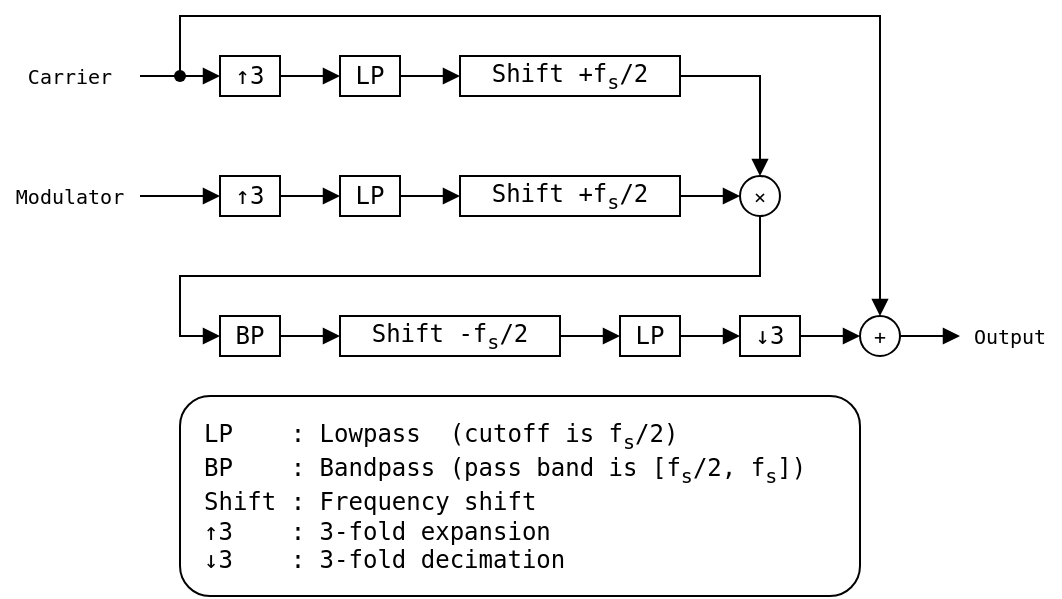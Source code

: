 <mxfile version="23.0.2" type="device">
  <diagram name="Page-1" id="a65CQhjis1dKOC1QSkEO">
    <mxGraphModel dx="627" dy="496" grid="1" gridSize="10" guides="1" tooltips="1" connect="1" arrows="1" fold="1" page="1" pageScale="1" pageWidth="827" pageHeight="1169" math="1" shadow="0">
      <root>
        <mxCell id="0" />
        <mxCell id="1" parent="0" />
        <mxCell id="4EqTq7IPgHkPQn256GaO-4" value="Carrier" style="text;html=1;strokeColor=none;fillColor=none;align=center;verticalAlign=middle;whiteSpace=wrap;rounded=0;fontFamily=monospace;fontSize=10;" parent="1" vertex="1">
          <mxGeometry x="50" y="50" width="70" height="20" as="geometry" />
        </mxCell>
        <mxCell id="4EqTq7IPgHkPQn256GaO-5" value="Modulator" style="text;html=1;strokeColor=none;fillColor=none;align=center;verticalAlign=middle;whiteSpace=wrap;rounded=0;fontFamily=monospace;fontSize=10;" parent="1" vertex="1">
          <mxGeometry x="50" y="110" width="70" height="20" as="geometry" />
        </mxCell>
        <mxCell id="4EqTq7IPgHkPQn256GaO-6" value="" style="endArrow=classic;html=1;rounded=0;fontFamily=monospace;fontSize=10;" parent="1" edge="1">
          <mxGeometry width="50" height="50" relative="1" as="geometry">
            <mxPoint x="200" y="60" as="sourcePoint" />
            <mxPoint x="200" y="60" as="targetPoint" />
            <Array as="points">
              <mxPoint x="200" y="60" />
            </Array>
          </mxGeometry>
        </mxCell>
        <mxCell id="4EqTq7IPgHkPQn256GaO-9" value="Output" style="text;html=1;strokeColor=none;fillColor=none;align=center;verticalAlign=middle;whiteSpace=wrap;rounded=0;fontFamily=monospace;fontSize=10;" parent="1" vertex="1">
          <mxGeometry x="530" y="180" width="50" height="20" as="geometry" />
        </mxCell>
        <mxCell id="X9ado_vOA0QVCVTdOzAH-6" value="" style="endArrow=block;html=1;rounded=0;fontFamily=monospace;fontSize=10;entryX=0;entryY=0.5;entryDx=0;entryDy=0;exitX=0.412;exitY=0.554;exitDx=0;exitDy=0;exitPerimeter=0;endFill=1;" parent="1" source="3MNSJNOVA_yFtOEMwekA-17" target="3MNSJNOVA_yFtOEMwekA-3" edge="1">
          <mxGeometry width="50" height="50" relative="1" as="geometry">
            <mxPoint x="140" y="60" as="sourcePoint" />
            <mxPoint x="160" y="60" as="targetPoint" />
          </mxGeometry>
        </mxCell>
        <mxCell id="X9ado_vOA0QVCVTdOzAH-15" value="" style="endArrow=block;html=1;rounded=0;exitX=1;exitY=0.5;exitDx=0;exitDy=0;fontFamily=monospace;fontSize=10;entryX=0;entryY=0.5;entryDx=0;entryDy=0;endFill=1;" parent="1" source="4EqTq7IPgHkPQn256GaO-5" target="3MNSJNOVA_yFtOEMwekA-4" edge="1">
          <mxGeometry width="50" height="50" relative="1" as="geometry">
            <mxPoint x="190" y="110" as="sourcePoint" />
            <mxPoint x="150" y="130" as="targetPoint" />
          </mxGeometry>
        </mxCell>
        <mxCell id="3MNSJNOVA_yFtOEMwekA-1" value="+" style="ellipse;whiteSpace=wrap;html=1;aspect=fixed;fontFamily=monospace;fontSize=10;" parent="1" vertex="1">
          <mxGeometry x="480" y="180" width="20" height="20" as="geometry" />
        </mxCell>
        <mxCell id="3MNSJNOVA_yFtOEMwekA-2" value="×" style="ellipse;whiteSpace=wrap;html=1;aspect=fixed;fontFamily=monospace;fontSize=10;" parent="1" vertex="1">
          <mxGeometry x="420" y="110" width="20" height="20" as="geometry" />
        </mxCell>
        <mxCell id="3MNSJNOVA_yFtOEMwekA-3" value="↑3" style="rounded=0;whiteSpace=wrap;html=1;fontFamily=monospace;" parent="1" vertex="1">
          <mxGeometry x="160" y="50" width="30" height="20" as="geometry" />
        </mxCell>
        <mxCell id="3MNSJNOVA_yFtOEMwekA-4" value="↑3" style="rounded=0;whiteSpace=wrap;html=1;fontFamily=monospace;" parent="1" vertex="1">
          <mxGeometry x="160" y="110" width="30" height="20" as="geometry" />
        </mxCell>
        <mxCell id="3MNSJNOVA_yFtOEMwekA-6" value="LP" style="rounded=0;whiteSpace=wrap;html=1;fontFamily=monospace;" parent="1" vertex="1">
          <mxGeometry x="220" y="50" width="30" height="20" as="geometry" />
        </mxCell>
        <mxCell id="3MNSJNOVA_yFtOEMwekA-8" value="" style="endArrow=block;html=1;rounded=0;exitX=1;exitY=0.5;exitDx=0;exitDy=0;fontFamily=monospace;fontSize=10;entryX=0;entryY=0.5;entryDx=0;entryDy=0;endFill=1;" parent="1" source="3MNSJNOVA_yFtOEMwekA-3" target="3MNSJNOVA_yFtOEMwekA-6" edge="1">
          <mxGeometry width="50" height="50" relative="1" as="geometry">
            <mxPoint x="200" y="90" as="sourcePoint" />
            <mxPoint x="240" y="90" as="targetPoint" />
          </mxGeometry>
        </mxCell>
        <mxCell id="3MNSJNOVA_yFtOEMwekA-9" value="LP" style="rounded=0;whiteSpace=wrap;html=1;fontFamily=monospace;" parent="1" vertex="1">
          <mxGeometry x="220" y="110" width="30" height="20" as="geometry" />
        </mxCell>
        <mxCell id="3MNSJNOVA_yFtOEMwekA-10" value="LP" style="rounded=0;whiteSpace=wrap;html=1;fontFamily=monospace;" parent="1" vertex="1">
          <mxGeometry x="360" y="180" width="30" height="20" as="geometry" />
        </mxCell>
        <mxCell id="3MNSJNOVA_yFtOEMwekA-11" value="" style="endArrow=block;html=1;rounded=0;exitX=1;exitY=0.5;exitDx=0;exitDy=0;fontFamily=monospace;fontSize=10;entryX=0;entryY=0.5;entryDx=0;entryDy=0;endFill=1;" parent="1" source="3MNSJNOVA_yFtOEMwekA-4" target="3MNSJNOVA_yFtOEMwekA-9" edge="1">
          <mxGeometry width="50" height="50" relative="1" as="geometry">
            <mxPoint x="130" y="130" as="sourcePoint" />
            <mxPoint x="170" y="130" as="targetPoint" />
          </mxGeometry>
        </mxCell>
        <mxCell id="3MNSJNOVA_yFtOEMwekA-12" value="" style="endArrow=block;html=1;rounded=0;exitX=1;exitY=0.5;exitDx=0;exitDy=0;fontFamily=monospace;fontSize=10;entryX=0;entryY=0.5;entryDx=0;entryDy=0;endFill=1;" parent="1" source="m3Ie4KQGpngyroJVUwF7-3" target="3MNSJNOVA_yFtOEMwekA-2" edge="1">
          <mxGeometry width="50" height="50" relative="1" as="geometry">
            <mxPoint x="280" y="150" as="sourcePoint" />
            <mxPoint x="310" y="150" as="targetPoint" />
          </mxGeometry>
        </mxCell>
        <mxCell id="3MNSJNOVA_yFtOEMwekA-13" value="" style="endArrow=block;html=1;rounded=0;exitX=1;exitY=0.5;exitDx=0;exitDy=0;fontFamily=monospace;fontSize=10;entryX=0.5;entryY=0;entryDx=0;entryDy=0;endFill=1;" parent="1" source="m3Ie4KQGpngyroJVUwF7-5" target="3MNSJNOVA_yFtOEMwekA-2" edge="1">
          <mxGeometry width="50" height="50" relative="1" as="geometry">
            <mxPoint x="440" y="60" as="sourcePoint" />
            <mxPoint x="335" y="70" as="targetPoint" />
            <Array as="points">
              <mxPoint x="430" y="60" />
            </Array>
          </mxGeometry>
        </mxCell>
        <mxCell id="3MNSJNOVA_yFtOEMwekA-14" value="" style="endArrow=block;html=1;rounded=0;exitX=0.5;exitY=1;exitDx=0;exitDy=0;fontFamily=monospace;fontSize=10;entryX=0;entryY=0.5;entryDx=0;entryDy=0;endFill=1;" parent="1" source="3MNSJNOVA_yFtOEMwekA-2" target="m3Ie4KQGpngyroJVUwF7-7" edge="1">
          <mxGeometry width="50" height="50" relative="1" as="geometry">
            <mxPoint x="450" y="150" as="sourcePoint" />
            <mxPoint x="480" y="150" as="targetPoint" />
            <Array as="points">
              <mxPoint x="430" y="160" />
              <mxPoint x="140" y="160" />
              <mxPoint x="140" y="190" />
            </Array>
          </mxGeometry>
        </mxCell>
        <mxCell id="3MNSJNOVA_yFtOEMwekA-15" value="↓3" style="rounded=0;whiteSpace=wrap;html=1;fontFamily=monospace;" parent="1" vertex="1">
          <mxGeometry x="420" y="180" width="30" height="20" as="geometry" />
        </mxCell>
        <mxCell id="3MNSJNOVA_yFtOEMwekA-16" value="" style="endArrow=block;html=1;rounded=0;exitX=1;exitY=0.5;exitDx=0;exitDy=0;fontFamily=monospace;fontSize=10;entryX=0;entryY=0.5;entryDx=0;entryDy=0;endFill=1;" parent="1" source="3MNSJNOVA_yFtOEMwekA-10" target="3MNSJNOVA_yFtOEMwekA-15" edge="1">
          <mxGeometry width="50" height="50" relative="1" as="geometry">
            <mxPoint x="394" y="160" as="sourcePoint" />
            <mxPoint x="424" y="160" as="targetPoint" />
          </mxGeometry>
        </mxCell>
        <mxCell id="3MNSJNOVA_yFtOEMwekA-17" value="" style="shape=waypoint;sketch=0;fillStyle=solid;size=6;pointerEvents=1;points=[];fillColor=none;resizable=0;rotatable=0;perimeter=centerPerimeter;snapToPoint=1;fontFamily=monospace;" parent="1" vertex="1">
          <mxGeometry x="130" y="50" width="20" height="20" as="geometry" />
        </mxCell>
        <mxCell id="3MNSJNOVA_yFtOEMwekA-18" value="" style="endArrow=none;html=1;rounded=0;fontFamily=monospace;fontSize=10;exitX=1;exitY=0.5;exitDx=0;exitDy=0;entryX=0.546;entryY=0.64;entryDx=0;entryDy=0;entryPerimeter=0;" parent="1" source="4EqTq7IPgHkPQn256GaO-4" target="3MNSJNOVA_yFtOEMwekA-17" edge="1">
          <mxGeometry width="50" height="50" relative="1" as="geometry">
            <mxPoint x="130" y="70" as="sourcePoint" />
            <mxPoint x="150" y="70" as="targetPoint" />
            <Array as="points">
              <mxPoint x="130" y="60" />
            </Array>
          </mxGeometry>
        </mxCell>
        <mxCell id="3MNSJNOVA_yFtOEMwekA-19" value="" style="endArrow=block;html=1;rounded=0;exitX=1;exitY=0.5;exitDx=0;exitDy=0;fontFamily=monospace;fontSize=10;entryX=0;entryY=0.5;entryDx=0;entryDy=0;endFill=1;" parent="1" source="3MNSJNOVA_yFtOEMwekA-15" target="3MNSJNOVA_yFtOEMwekA-1" edge="1">
          <mxGeometry width="50" height="50" relative="1" as="geometry">
            <mxPoint x="450" y="220" as="sourcePoint" />
            <mxPoint x="480" y="220" as="targetPoint" />
          </mxGeometry>
        </mxCell>
        <mxCell id="3MNSJNOVA_yFtOEMwekA-20" value="" style="endArrow=block;html=1;rounded=0;exitX=1;exitY=0.5;exitDx=0;exitDy=0;fontFamily=monospace;fontSize=10;entryX=0;entryY=0.5;entryDx=0;entryDy=0;endFill=1;" parent="1" source="3MNSJNOVA_yFtOEMwekA-1" target="4EqTq7IPgHkPQn256GaO-9" edge="1">
          <mxGeometry width="50" height="50" relative="1" as="geometry">
            <mxPoint x="500" y="210" as="sourcePoint" />
            <mxPoint x="530" y="190" as="targetPoint" />
          </mxGeometry>
        </mxCell>
        <mxCell id="3MNSJNOVA_yFtOEMwekA-21" value="" style="endArrow=block;html=1;rounded=0;fontFamily=monospace;fontSize=10;exitX=0.514;exitY=0.256;exitDx=0;exitDy=0;exitPerimeter=0;entryX=0.5;entryY=0;entryDx=0;entryDy=0;endFill=1;" parent="1" source="3MNSJNOVA_yFtOEMwekA-17" target="3MNSJNOVA_yFtOEMwekA-1" edge="1">
          <mxGeometry width="50" height="50" relative="1" as="geometry">
            <mxPoint x="140" y="30" as="sourcePoint" />
            <mxPoint x="350" y="30" as="targetPoint" />
            <Array as="points">
              <mxPoint x="140" y="30" />
              <mxPoint x="220" y="30" />
              <mxPoint x="490" y="30" />
            </Array>
          </mxGeometry>
        </mxCell>
        <mxCell id="3MNSJNOVA_yFtOEMwekA-23" value="LP&amp;nbsp; &amp;nbsp; : Lowpass&amp;nbsp; (cutoff is f&lt;sub&gt;s&lt;/sub&gt;/2)&lt;br&gt;BP&amp;nbsp; &amp;nbsp; : Bandpass (pass band is [f&lt;sub&gt;s&lt;/sub&gt;/2, f&lt;sub&gt;s&lt;/sub&gt;])&lt;br&gt;Shift : Frequency shift&lt;br&gt;↑3&amp;nbsp; &amp;nbsp; : 3-fold expansion&lt;br&gt;↓3&amp;nbsp; &amp;nbsp; : 3-fold decimation" style="rounded=1;whiteSpace=wrap;html=1;align=left;spacingLeft=10;fontFamily=monospace;" parent="1" vertex="1">
          <mxGeometry x="140" y="220" width="340" height="100" as="geometry" />
        </mxCell>
        <mxCell id="m3Ie4KQGpngyroJVUwF7-2" value="" style="endArrow=block;html=1;rounded=0;exitX=1;exitY=0.5;exitDx=0;exitDy=0;fontFamily=monospace;fontSize=10;entryX=0;entryY=0.5;entryDx=0;entryDy=0;endFill=1;" parent="1" source="3MNSJNOVA_yFtOEMwekA-6" target="m3Ie4KQGpngyroJVUwF7-5" edge="1">
          <mxGeometry width="50" height="50" relative="1" as="geometry">
            <mxPoint x="250" y="60" as="sourcePoint" />
            <mxPoint x="280" y="60" as="targetPoint" />
            <Array as="points" />
          </mxGeometry>
        </mxCell>
        <mxCell id="m3Ie4KQGpngyroJVUwF7-4" value="" style="endArrow=block;html=1;rounded=0;exitX=1;exitY=0.5;exitDx=0;exitDy=0;fontFamily=monospace;fontSize=10;entryX=0;entryY=0.5;entryDx=0;entryDy=0;endFill=1;" parent="1" source="3MNSJNOVA_yFtOEMwekA-9" target="m3Ie4KQGpngyroJVUwF7-3" edge="1">
          <mxGeometry width="50" height="50" relative="1" as="geometry">
            <mxPoint x="250" y="120" as="sourcePoint" />
            <mxPoint x="460" y="120" as="targetPoint" />
          </mxGeometry>
        </mxCell>
        <mxCell id="m3Ie4KQGpngyroJVUwF7-3" value="Shift +f&lt;sub&gt;s&lt;/sub&gt;/2" style="rounded=0;whiteSpace=wrap;html=1;fontFamily=monospace;" parent="1" vertex="1">
          <mxGeometry x="280" y="110" width="110" height="20" as="geometry" />
        </mxCell>
        <mxCell id="m3Ie4KQGpngyroJVUwF7-5" value="Shift +f&lt;sub&gt;s&lt;/sub&gt;/2" style="rounded=0;whiteSpace=wrap;html=1;fontFamily=monospace;" parent="1" vertex="1">
          <mxGeometry x="280" y="50" width="110" height="20" as="geometry" />
        </mxCell>
        <mxCell id="m3Ie4KQGpngyroJVUwF7-6" value="Shift -f&lt;sub&gt;s&lt;/sub&gt;/2" style="rounded=0;whiteSpace=wrap;html=1;fontFamily=monospace;" parent="1" vertex="1">
          <mxGeometry x="220" y="180" width="110" height="20" as="geometry" />
        </mxCell>
        <mxCell id="m3Ie4KQGpngyroJVUwF7-7" value="BP" style="rounded=0;whiteSpace=wrap;html=1;fontFamily=monospace;" parent="1" vertex="1">
          <mxGeometry x="160" y="180" width="30" height="20" as="geometry" />
        </mxCell>
        <mxCell id="m3Ie4KQGpngyroJVUwF7-9" value="" style="endArrow=block;html=1;rounded=0;fontFamily=monospace;fontSize=10;entryX=0;entryY=0.5;entryDx=0;entryDy=0;endFill=1;" parent="1" target="m3Ie4KQGpngyroJVUwF7-6" edge="1">
          <mxGeometry width="50" height="50" relative="1" as="geometry">
            <mxPoint x="190" y="190" as="sourcePoint" />
            <mxPoint x="230" y="230" as="targetPoint" />
          </mxGeometry>
        </mxCell>
        <mxCell id="m3Ie4KQGpngyroJVUwF7-10" value="" style="endArrow=block;html=1;rounded=0;fontFamily=monospace;fontSize=10;entryX=0;entryY=0.5;entryDx=0;entryDy=0;endFill=1;exitX=1;exitY=0.5;exitDx=0;exitDy=0;" parent="1" source="m3Ie4KQGpngyroJVUwF7-6" target="3MNSJNOVA_yFtOEMwekA-10" edge="1">
          <mxGeometry width="50" height="50" relative="1" as="geometry">
            <mxPoint x="350" y="230" as="sourcePoint" />
            <mxPoint x="380" y="230" as="targetPoint" />
          </mxGeometry>
        </mxCell>
      </root>
    </mxGraphModel>
  </diagram>
</mxfile>

